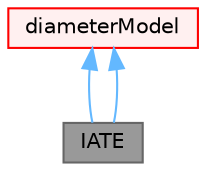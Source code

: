 digraph "IATE"
{
 // LATEX_PDF_SIZE
  bgcolor="transparent";
  edge [fontname=Helvetica,fontsize=10,labelfontname=Helvetica,labelfontsize=10];
  node [fontname=Helvetica,fontsize=10,shape=box,height=0.2,width=0.4];
  Node1 [id="Node000001",label="IATE",height=0.2,width=0.4,color="gray40", fillcolor="grey60", style="filled", fontcolor="black",tooltip="IATE (Interfacial Area Transport Equation) bubble diameter model."];
  Node2 -> Node1 [id="edge1_Node000001_Node000002",dir="back",color="steelblue1",style="solid",tooltip=" "];
  Node2 [id="Node000002",label="diameterModel",height=0.2,width=0.4,color="red", fillcolor="#FFF0F0", style="filled",URL="$classFoam_1_1diameterModel.html",tooltip="Abstract base-class for dispersed-phase particle diameter models."];
  Node2 -> Node1 [id="edge2_Node000001_Node000002",dir="back",color="steelblue1",style="solid",tooltip=" "];
}
